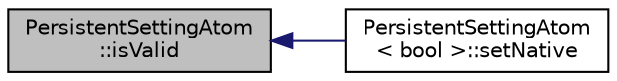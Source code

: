 digraph "PersistentSettingAtom::isValid"
{
  edge [fontname="Helvetica",fontsize="10",labelfontname="Helvetica",labelfontsize="10"];
  node [fontname="Helvetica",fontsize="10",shape=record];
  rankdir="LR";
  Node10 [label="PersistentSettingAtom\l::isValid",height=0.2,width=0.4,color="black", fillcolor="grey75", style="filled", fontcolor="black"];
  Node10 -> Node11 [dir="back",color="midnightblue",fontsize="10",style="solid",fontname="Helvetica"];
  Node11 [label="PersistentSettingAtom\l\< bool \>::setNative",height=0.2,width=0.4,color="black", fillcolor="white", style="filled",URL="$classPersistentSettingAtom.html#a3d2b5af27c44dc080ea9dc86853cb152",tooltip="set the value "];
}
